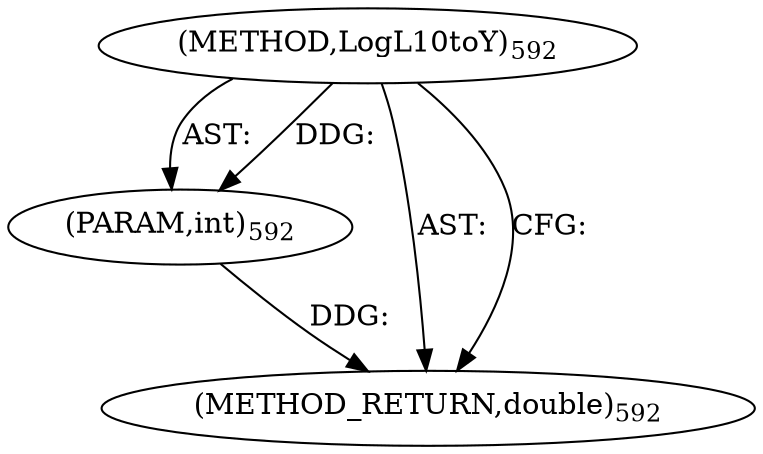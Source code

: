 digraph "LogL10toY" {  
"9290" [label = <(METHOD,LogL10toY)<SUB>592</SUB>> ]
"9291" [label = <(PARAM,int)<SUB>592</SUB>> ]
"9292" [label = <(METHOD_RETURN,double)<SUB>592</SUB>> ]
  "9290" -> "9291"  [ label = "AST: "] 
  "9290" -> "9292"  [ label = "AST: "] 
  "9290" -> "9292"  [ label = "CFG: "] 
  "9291" -> "9292"  [ label = "DDG: "] 
  "9290" -> "9291"  [ label = "DDG: "] 
}

